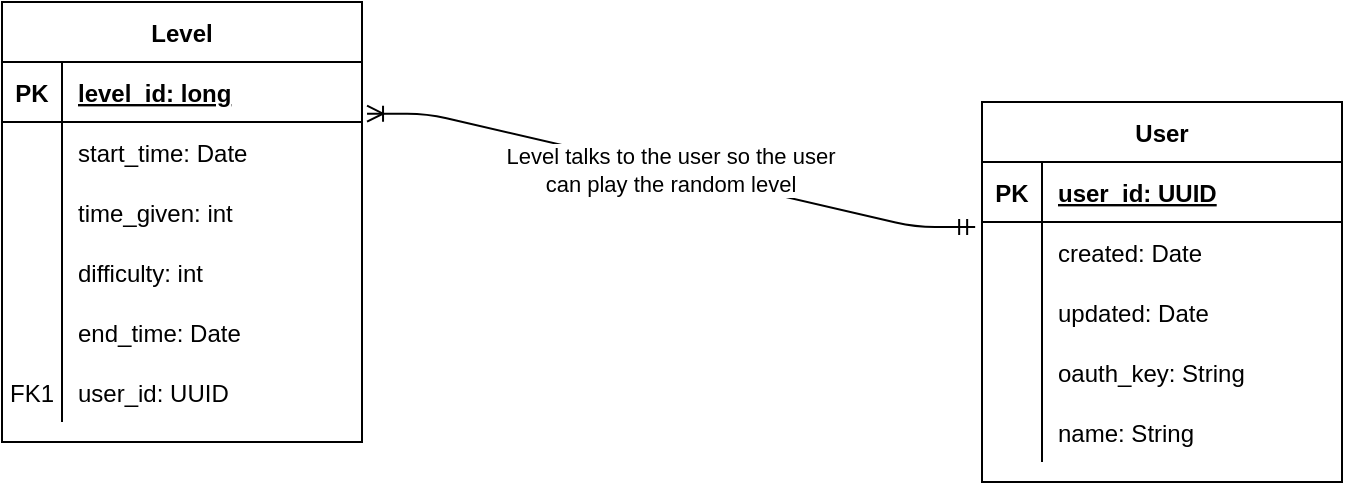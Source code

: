 <mxfile version="14.4.3" type="device"><diagram id="XGuXqmOto_gNFFfNkJQg" name="Page-1"><mxGraphModel dx="1185" dy="670" grid="1" gridSize="10" guides="1" tooltips="1" connect="1" arrows="1" fold="1" page="1" pageScale="1" pageWidth="850" pageHeight="1100" math="0" shadow="0"><root><mxCell id="0"/><mxCell id="1" parent="0"/><mxCell id="1JM5siDZnNg4BCQqqld3-1" value="Level" style="shape=table;startSize=30;container=1;collapsible=1;childLayout=tableLayout;fixedRows=1;rowLines=0;fontStyle=1;align=center;resizeLast=1;" vertex="1" parent="1"><mxGeometry x="150" y="210" width="180" height="220" as="geometry"/></mxCell><mxCell id="1JM5siDZnNg4BCQqqld3-2" value="" style="shape=partialRectangle;collapsible=0;dropTarget=0;pointerEvents=0;fillColor=none;top=0;left=0;bottom=1;right=0;points=[[0,0.5],[1,0.5]];portConstraint=eastwest;" vertex="1" parent="1JM5siDZnNg4BCQqqld3-1"><mxGeometry y="30" width="180" height="30" as="geometry"/></mxCell><mxCell id="1JM5siDZnNg4BCQqqld3-3" value="PK" style="shape=partialRectangle;connectable=0;fillColor=none;top=0;left=0;bottom=0;right=0;fontStyle=1;overflow=hidden;" vertex="1" parent="1JM5siDZnNg4BCQqqld3-2"><mxGeometry width="30" height="30" as="geometry"/></mxCell><mxCell id="1JM5siDZnNg4BCQqqld3-4" value="level_id: long" style="shape=partialRectangle;connectable=0;fillColor=none;top=0;left=0;bottom=0;right=0;align=left;spacingLeft=6;fontStyle=5;overflow=hidden;" vertex="1" parent="1JM5siDZnNg4BCQqqld3-2"><mxGeometry x="30" width="150" height="30" as="geometry"/></mxCell><mxCell id="1JM5siDZnNg4BCQqqld3-5" value="" style="shape=partialRectangle;collapsible=0;dropTarget=0;pointerEvents=0;fillColor=none;top=0;left=0;bottom=0;right=0;points=[[0,0.5],[1,0.5]];portConstraint=eastwest;" vertex="1" parent="1JM5siDZnNg4BCQqqld3-1"><mxGeometry y="60" width="180" height="30" as="geometry"/></mxCell><mxCell id="1JM5siDZnNg4BCQqqld3-6" value="" style="shape=partialRectangle;connectable=0;fillColor=none;top=0;left=0;bottom=0;right=0;editable=1;overflow=hidden;" vertex="1" parent="1JM5siDZnNg4BCQqqld3-5"><mxGeometry width="30" height="30" as="geometry"/></mxCell><mxCell id="1JM5siDZnNg4BCQqqld3-7" value="start_time: Date" style="shape=partialRectangle;connectable=0;fillColor=none;top=0;left=0;bottom=0;right=0;align=left;spacingLeft=6;overflow=hidden;" vertex="1" parent="1JM5siDZnNg4BCQqqld3-5"><mxGeometry x="30" width="150" height="30" as="geometry"/></mxCell><mxCell id="1JM5siDZnNg4BCQqqld3-8" value="" style="shape=partialRectangle;collapsible=0;dropTarget=0;pointerEvents=0;fillColor=none;top=0;left=0;bottom=0;right=0;points=[[0,0.5],[1,0.5]];portConstraint=eastwest;" vertex="1" parent="1JM5siDZnNg4BCQqqld3-1"><mxGeometry y="90" width="180" height="30" as="geometry"/></mxCell><mxCell id="1JM5siDZnNg4BCQqqld3-9" value="" style="shape=partialRectangle;connectable=0;fillColor=none;top=0;left=0;bottom=0;right=0;editable=1;overflow=hidden;" vertex="1" parent="1JM5siDZnNg4BCQqqld3-8"><mxGeometry width="30" height="30" as="geometry"/></mxCell><mxCell id="1JM5siDZnNg4BCQqqld3-10" value="time_given: int" style="shape=partialRectangle;connectable=0;fillColor=none;top=0;left=0;bottom=0;right=0;align=left;spacingLeft=6;overflow=hidden;" vertex="1" parent="1JM5siDZnNg4BCQqqld3-8"><mxGeometry x="30" width="150" height="30" as="geometry"/></mxCell><mxCell id="1JM5siDZnNg4BCQqqld3-11" value="" style="shape=partialRectangle;collapsible=0;dropTarget=0;pointerEvents=0;fillColor=none;top=0;left=0;bottom=0;right=0;points=[[0,0.5],[1,0.5]];portConstraint=eastwest;" vertex="1" parent="1JM5siDZnNg4BCQqqld3-1"><mxGeometry y="120" width="180" height="30" as="geometry"/></mxCell><mxCell id="1JM5siDZnNg4BCQqqld3-12" value="" style="shape=partialRectangle;connectable=0;fillColor=none;top=0;left=0;bottom=0;right=0;editable=1;overflow=hidden;" vertex="1" parent="1JM5siDZnNg4BCQqqld3-11"><mxGeometry width="30" height="30" as="geometry"/></mxCell><mxCell id="1JM5siDZnNg4BCQqqld3-13" value="difficulty: int" style="shape=partialRectangle;connectable=0;fillColor=none;top=0;left=0;bottom=0;right=0;align=left;spacingLeft=6;overflow=hidden;" vertex="1" parent="1JM5siDZnNg4BCQqqld3-11"><mxGeometry x="30" width="150" height="30" as="geometry"/></mxCell><mxCell id="1JM5siDZnNg4BCQqqld3-52" value="" style="shape=partialRectangle;collapsible=0;dropTarget=0;pointerEvents=0;fillColor=none;top=0;left=0;bottom=0;right=0;points=[[0,0.5],[1,0.5]];portConstraint=eastwest;" vertex="1" parent="1JM5siDZnNg4BCQqqld3-1"><mxGeometry y="150" width="180" height="30" as="geometry"/></mxCell><mxCell id="1JM5siDZnNg4BCQqqld3-53" value="" style="shape=partialRectangle;connectable=0;fillColor=none;top=0;left=0;bottom=0;right=0;editable=1;overflow=hidden;" vertex="1" parent="1JM5siDZnNg4BCQqqld3-52"><mxGeometry width="30" height="30" as="geometry"/></mxCell><mxCell id="1JM5siDZnNg4BCQqqld3-54" value="end_time: Date" style="shape=partialRectangle;connectable=0;fillColor=none;top=0;left=0;bottom=0;right=0;align=left;spacingLeft=6;overflow=hidden;" vertex="1" parent="1JM5siDZnNg4BCQqqld3-52"><mxGeometry x="30" width="150" height="30" as="geometry"/></mxCell><mxCell id="1JM5siDZnNg4BCQqqld3-61" value="" style="shape=partialRectangle;collapsible=0;dropTarget=0;pointerEvents=0;fillColor=none;top=0;left=0;bottom=0;right=0;points=[[0,0.5],[1,0.5]];portConstraint=eastwest;" vertex="1" parent="1JM5siDZnNg4BCQqqld3-1"><mxGeometry y="180" width="180" height="30" as="geometry"/></mxCell><mxCell id="1JM5siDZnNg4BCQqqld3-62" value="FK1" style="shape=partialRectangle;connectable=0;fillColor=none;top=0;left=0;bottom=0;right=0;editable=1;overflow=hidden;" vertex="1" parent="1JM5siDZnNg4BCQqqld3-61"><mxGeometry width="30" height="30" as="geometry"/></mxCell><mxCell id="1JM5siDZnNg4BCQqqld3-63" value="user_id: UUID" style="shape=partialRectangle;connectable=0;fillColor=none;top=0;left=0;bottom=0;right=0;align=left;spacingLeft=6;overflow=hidden;" vertex="1" parent="1JM5siDZnNg4BCQqqld3-61"><mxGeometry x="30" width="150" height="30" as="geometry"/></mxCell><mxCell id="1JM5siDZnNg4BCQqqld3-14" value="User" style="shape=table;startSize=30;container=1;collapsible=1;childLayout=tableLayout;fixedRows=1;rowLines=0;fontStyle=1;align=center;resizeLast=1;" vertex="1" parent="1"><mxGeometry x="640" y="260" width="180" height="190" as="geometry"/></mxCell><mxCell id="1JM5siDZnNg4BCQqqld3-15" value="" style="shape=partialRectangle;collapsible=0;dropTarget=0;pointerEvents=0;fillColor=none;top=0;left=0;bottom=1;right=0;points=[[0,0.5],[1,0.5]];portConstraint=eastwest;" vertex="1" parent="1JM5siDZnNg4BCQqqld3-14"><mxGeometry y="30" width="180" height="30" as="geometry"/></mxCell><mxCell id="1JM5siDZnNg4BCQqqld3-16" value="PK" style="shape=partialRectangle;connectable=0;fillColor=none;top=0;left=0;bottom=0;right=0;fontStyle=1;overflow=hidden;" vertex="1" parent="1JM5siDZnNg4BCQqqld3-15"><mxGeometry width="30" height="30" as="geometry"/></mxCell><mxCell id="1JM5siDZnNg4BCQqqld3-17" value="user_id: UUID" style="shape=partialRectangle;connectable=0;fillColor=none;top=0;left=0;bottom=0;right=0;align=left;spacingLeft=6;fontStyle=5;overflow=hidden;" vertex="1" parent="1JM5siDZnNg4BCQqqld3-15"><mxGeometry x="30" width="150" height="30" as="geometry"/></mxCell><mxCell id="1JM5siDZnNg4BCQqqld3-18" value="" style="shape=partialRectangle;collapsible=0;dropTarget=0;pointerEvents=0;fillColor=none;top=0;left=0;bottom=0;right=0;points=[[0,0.5],[1,0.5]];portConstraint=eastwest;" vertex="1" parent="1JM5siDZnNg4BCQqqld3-14"><mxGeometry y="60" width="180" height="30" as="geometry"/></mxCell><mxCell id="1JM5siDZnNg4BCQqqld3-19" value="" style="shape=partialRectangle;connectable=0;fillColor=none;top=0;left=0;bottom=0;right=0;editable=1;overflow=hidden;" vertex="1" parent="1JM5siDZnNg4BCQqqld3-18"><mxGeometry width="30" height="30" as="geometry"/></mxCell><mxCell id="1JM5siDZnNg4BCQqqld3-20" value="created: Date" style="shape=partialRectangle;connectable=0;fillColor=none;top=0;left=0;bottom=0;right=0;align=left;spacingLeft=6;overflow=hidden;" vertex="1" parent="1JM5siDZnNg4BCQqqld3-18"><mxGeometry x="30" width="150" height="30" as="geometry"/></mxCell><mxCell id="1JM5siDZnNg4BCQqqld3-21" value="" style="shape=partialRectangle;collapsible=0;dropTarget=0;pointerEvents=0;fillColor=none;top=0;left=0;bottom=0;right=0;points=[[0,0.5],[1,0.5]];portConstraint=eastwest;" vertex="1" parent="1JM5siDZnNg4BCQqqld3-14"><mxGeometry y="90" width="180" height="30" as="geometry"/></mxCell><mxCell id="1JM5siDZnNg4BCQqqld3-22" value="" style="shape=partialRectangle;connectable=0;fillColor=none;top=0;left=0;bottom=0;right=0;editable=1;overflow=hidden;" vertex="1" parent="1JM5siDZnNg4BCQqqld3-21"><mxGeometry width="30" height="30" as="geometry"/></mxCell><mxCell id="1JM5siDZnNg4BCQqqld3-23" value="updated: Date" style="shape=partialRectangle;connectable=0;fillColor=none;top=0;left=0;bottom=0;right=0;align=left;spacingLeft=6;overflow=hidden;" vertex="1" parent="1JM5siDZnNg4BCQqqld3-21"><mxGeometry x="30" width="150" height="30" as="geometry"/></mxCell><mxCell id="1JM5siDZnNg4BCQqqld3-27" value="" style="shape=partialRectangle;collapsible=0;dropTarget=0;pointerEvents=0;fillColor=none;top=0;left=0;bottom=0;right=0;points=[[0,0.5],[1,0.5]];portConstraint=eastwest;" vertex="1" parent="1JM5siDZnNg4BCQqqld3-14"><mxGeometry y="120" width="180" height="30" as="geometry"/></mxCell><mxCell id="1JM5siDZnNg4BCQqqld3-28" value="" style="shape=partialRectangle;connectable=0;fillColor=none;top=0;left=0;bottom=0;right=0;editable=1;overflow=hidden;" vertex="1" parent="1JM5siDZnNg4BCQqqld3-27"><mxGeometry width="30" height="30" as="geometry"/></mxCell><mxCell id="1JM5siDZnNg4BCQqqld3-29" value="oauth_key: String" style="shape=partialRectangle;connectable=0;fillColor=none;top=0;left=0;bottom=0;right=0;align=left;spacingLeft=6;overflow=hidden;" vertex="1" parent="1JM5siDZnNg4BCQqqld3-27"><mxGeometry x="30" width="150" height="30" as="geometry"/></mxCell><mxCell id="1JM5siDZnNg4BCQqqld3-30" value="" style="shape=partialRectangle;collapsible=0;dropTarget=0;pointerEvents=0;fillColor=none;top=0;left=0;bottom=0;right=0;points=[[0,0.5],[1,0.5]];portConstraint=eastwest;" vertex="1" parent="1JM5siDZnNg4BCQqqld3-14"><mxGeometry y="150" width="180" height="30" as="geometry"/></mxCell><mxCell id="1JM5siDZnNg4BCQqqld3-31" value="" style="shape=partialRectangle;connectable=0;fillColor=none;top=0;left=0;bottom=0;right=0;editable=1;overflow=hidden;" vertex="1" parent="1JM5siDZnNg4BCQqqld3-30"><mxGeometry width="30" height="30" as="geometry"/></mxCell><mxCell id="1JM5siDZnNg4BCQqqld3-32" value="name: String" style="shape=partialRectangle;connectable=0;fillColor=none;top=0;left=0;bottom=0;right=0;align=left;spacingLeft=6;overflow=hidden;" vertex="1" parent="1JM5siDZnNg4BCQqqld3-30"><mxGeometry x="30" width="150" height="30" as="geometry"/></mxCell><mxCell id="1JM5siDZnNg4BCQqqld3-49" value="" style="edgeStyle=entityRelationEdgeStyle;fontSize=12;html=1;endArrow=ERoneToMany;startArrow=ERmandOne;entryX=1.014;entryY=-0.139;entryDx=0;entryDy=0;entryPerimeter=0;exitX=-0.019;exitY=0.083;exitDx=0;exitDy=0;exitPerimeter=0;" edge="1" parent="1" source="1JM5siDZnNg4BCQqqld3-18" target="1JM5siDZnNg4BCQqqld3-5"><mxGeometry width="100" height="100" relative="1" as="geometry"><mxPoint x="410" y="230" as="sourcePoint"/><mxPoint x="560" y="350" as="targetPoint"/></mxGeometry></mxCell><mxCell id="1JM5siDZnNg4BCQqqld3-58" value="Level talks to the user so the user&lt;br&gt;can play the random level" style="edgeLabel;html=1;align=center;verticalAlign=middle;resizable=0;points=[];" vertex="1" connectable="0" parent="1JM5siDZnNg4BCQqqld3-49"><mxGeometry x="0.008" relative="1" as="geometry"><mxPoint as="offset"/></mxGeometry></mxCell></root></mxGraphModel></diagram></mxfile>